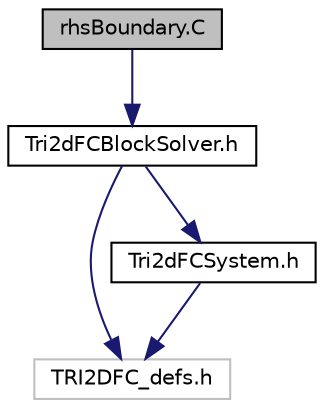 digraph "rhsBoundary.C"
{
  edge [fontname="Helvetica",fontsize="10",labelfontname="Helvetica",labelfontsize="10"];
  node [fontname="Helvetica",fontsize="10",shape=record];
  Node1 [label="rhsBoundary.C",height=0.2,width=0.4,color="black", fillcolor="grey75", style="filled" fontcolor="black"];
  Node1 -> Node2 [color="midnightblue",fontsize="10",style="solid",fontname="Helvetica"];
  Node2 [label="Tri2dFCBlockSolver.h",height=0.2,width=0.4,color="black", fillcolor="white", style="filled",URL="$Tri2dFCBlockSolver_8h.html"];
  Node2 -> Node3 [color="midnightblue",fontsize="10",style="solid",fontname="Helvetica"];
  Node3 [label="TRI2DFC_defs.h",height=0.2,width=0.4,color="grey75", fillcolor="white", style="filled"];
  Node2 -> Node4 [color="midnightblue",fontsize="10",style="solid",fontname="Helvetica"];
  Node4 [label="Tri2dFCSystem.h",height=0.2,width=0.4,color="black", fillcolor="white", style="filled",URL="$Tri2dFCSystem_8h.html"];
  Node4 -> Node3 [color="midnightblue",fontsize="10",style="solid",fontname="Helvetica"];
}

